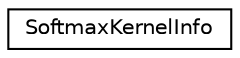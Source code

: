 digraph "Graphical Class Hierarchy"
{
 // LATEX_PDF_SIZE
  edge [fontname="Helvetica",fontsize="10",labelfontname="Helvetica",labelfontsize="10"];
  node [fontname="Helvetica",fontsize="10",shape=record];
  rankdir="LR";
  Node0 [label="SoftmaxKernelInfo",height=0.2,width=0.4,color="black", fillcolor="white", style="filled",URL="$structarm__compute_1_1_softmax_kernel_info.xhtml",tooltip="Descriptor used by the softmax kernels."];
}
